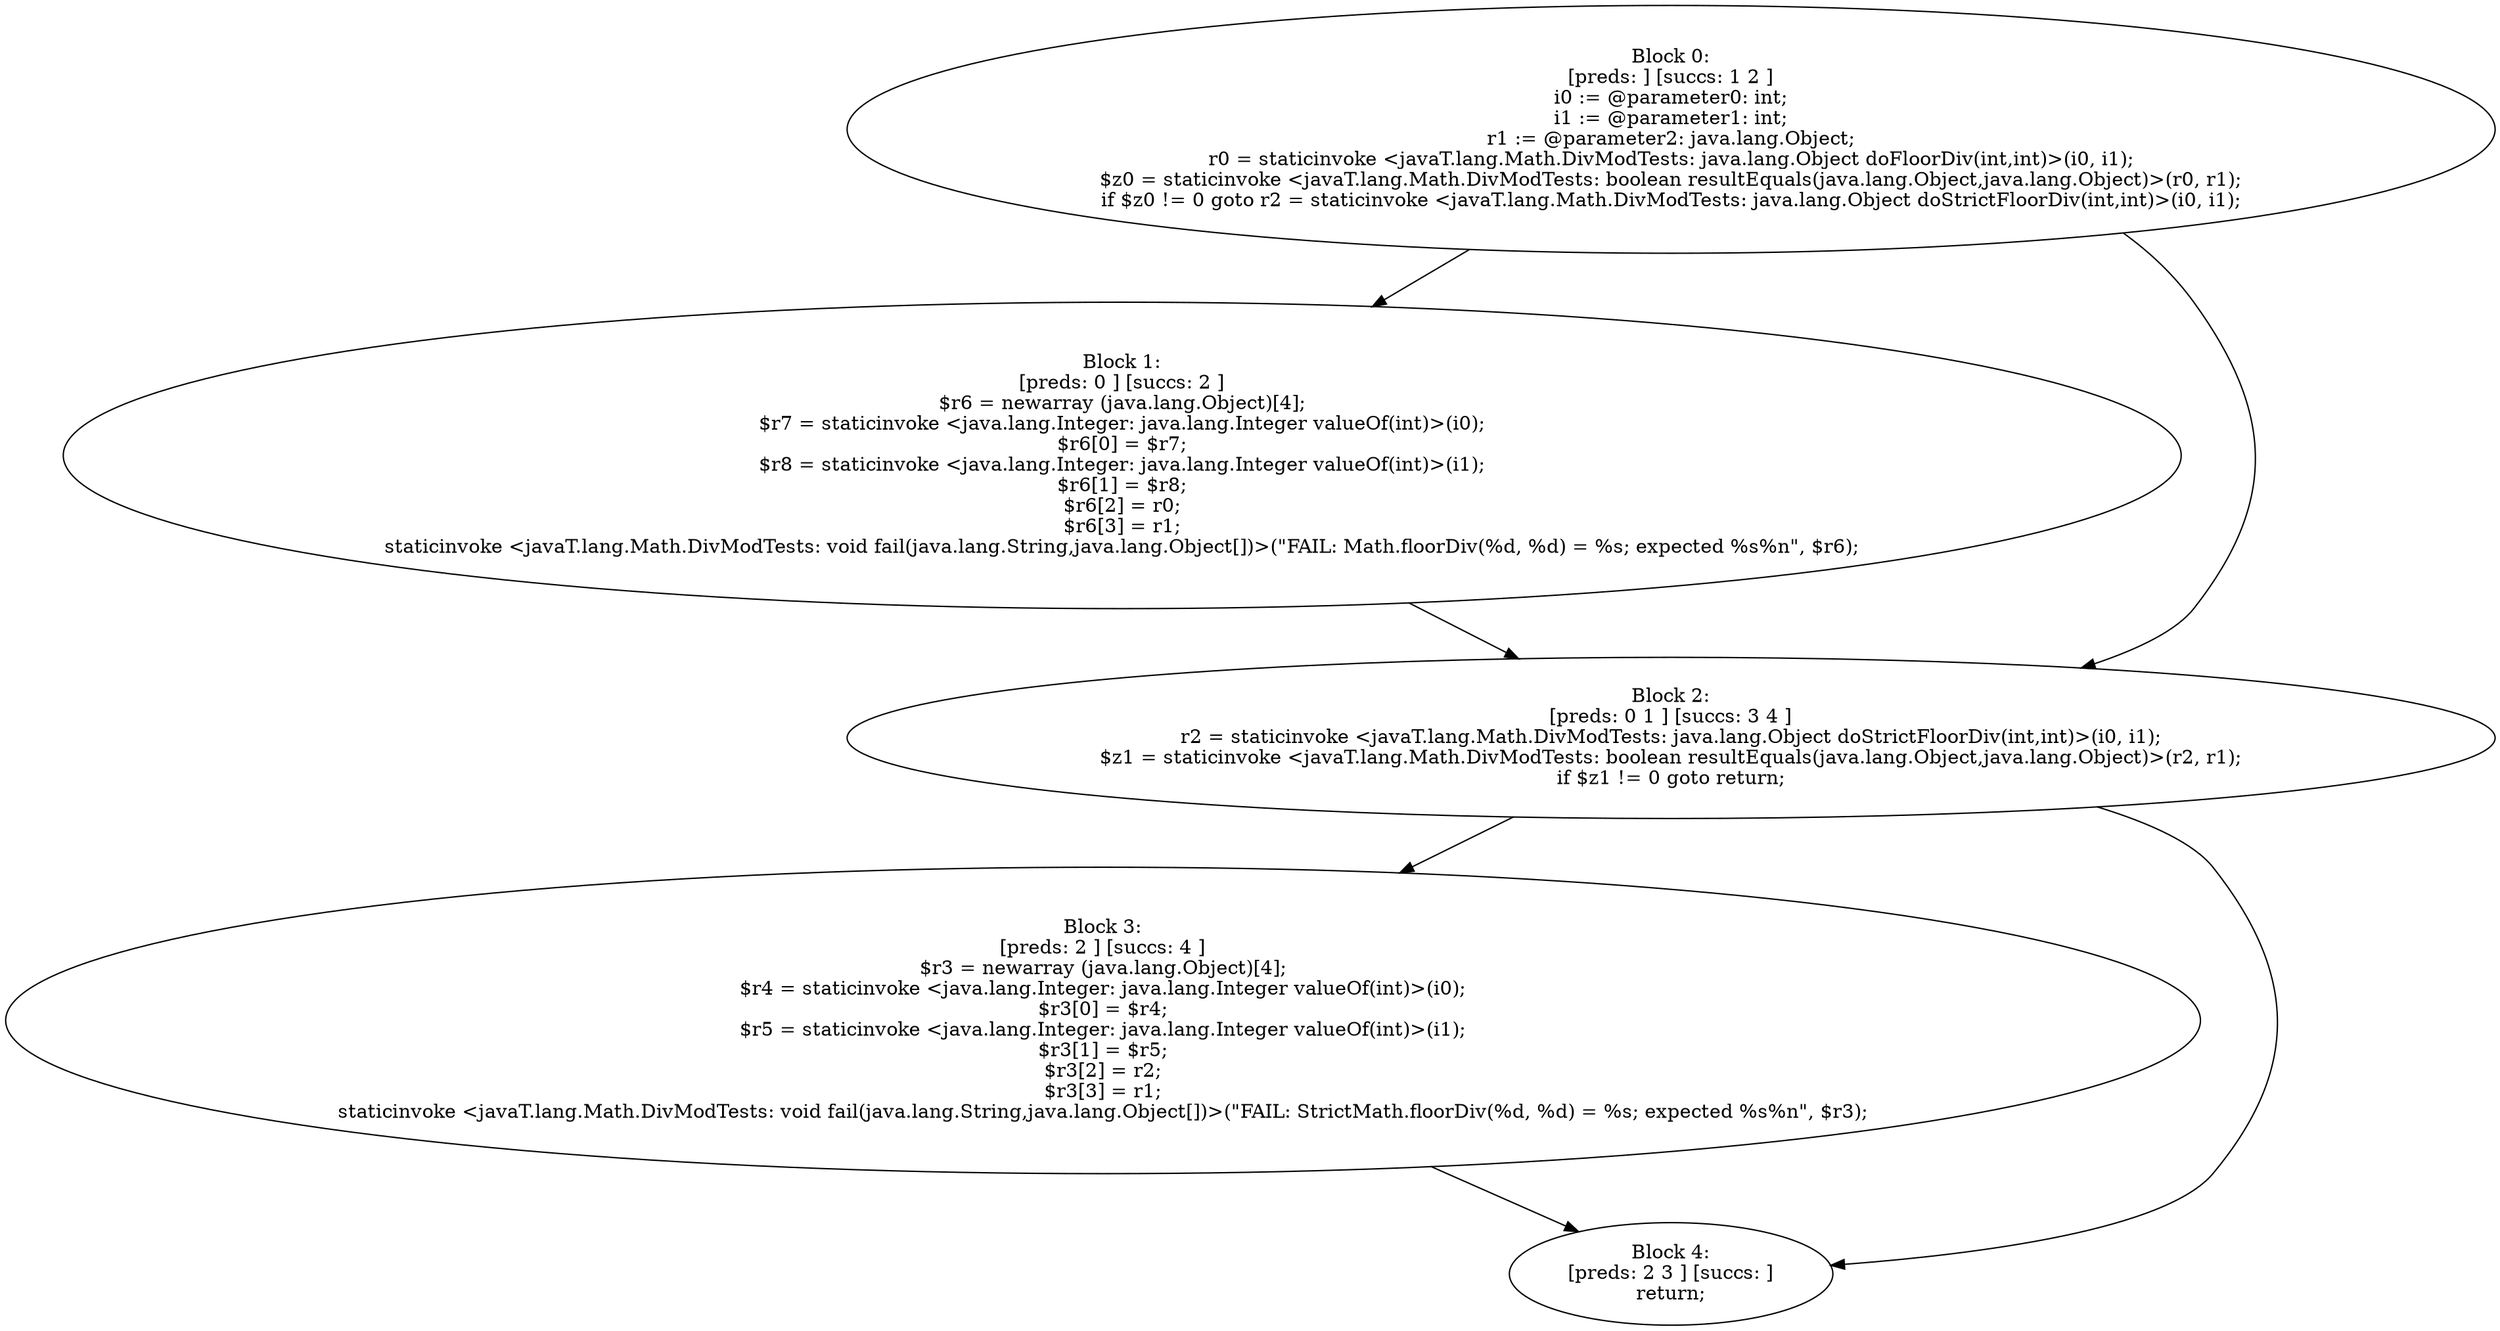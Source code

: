 digraph "unitGraph" {
    "Block 0:
[preds: ] [succs: 1 2 ]
i0 := @parameter0: int;
i1 := @parameter1: int;
r1 := @parameter2: java.lang.Object;
r0 = staticinvoke <javaT.lang.Math.DivModTests: java.lang.Object doFloorDiv(int,int)>(i0, i1);
$z0 = staticinvoke <javaT.lang.Math.DivModTests: boolean resultEquals(java.lang.Object,java.lang.Object)>(r0, r1);
if $z0 != 0 goto r2 = staticinvoke <javaT.lang.Math.DivModTests: java.lang.Object doStrictFloorDiv(int,int)>(i0, i1);
"
    "Block 1:
[preds: 0 ] [succs: 2 ]
$r6 = newarray (java.lang.Object)[4];
$r7 = staticinvoke <java.lang.Integer: java.lang.Integer valueOf(int)>(i0);
$r6[0] = $r7;
$r8 = staticinvoke <java.lang.Integer: java.lang.Integer valueOf(int)>(i1);
$r6[1] = $r8;
$r6[2] = r0;
$r6[3] = r1;
staticinvoke <javaT.lang.Math.DivModTests: void fail(java.lang.String,java.lang.Object[])>(\"FAIL: Math.floorDiv(%d, %d) = %s; expected %s%n\", $r6);
"
    "Block 2:
[preds: 0 1 ] [succs: 3 4 ]
r2 = staticinvoke <javaT.lang.Math.DivModTests: java.lang.Object doStrictFloorDiv(int,int)>(i0, i1);
$z1 = staticinvoke <javaT.lang.Math.DivModTests: boolean resultEquals(java.lang.Object,java.lang.Object)>(r2, r1);
if $z1 != 0 goto return;
"
    "Block 3:
[preds: 2 ] [succs: 4 ]
$r3 = newarray (java.lang.Object)[4];
$r4 = staticinvoke <java.lang.Integer: java.lang.Integer valueOf(int)>(i0);
$r3[0] = $r4;
$r5 = staticinvoke <java.lang.Integer: java.lang.Integer valueOf(int)>(i1);
$r3[1] = $r5;
$r3[2] = r2;
$r3[3] = r1;
staticinvoke <javaT.lang.Math.DivModTests: void fail(java.lang.String,java.lang.Object[])>(\"FAIL: StrictMath.floorDiv(%d, %d) = %s; expected %s%n\", $r3);
"
    "Block 4:
[preds: 2 3 ] [succs: ]
return;
"
    "Block 0:
[preds: ] [succs: 1 2 ]
i0 := @parameter0: int;
i1 := @parameter1: int;
r1 := @parameter2: java.lang.Object;
r0 = staticinvoke <javaT.lang.Math.DivModTests: java.lang.Object doFloorDiv(int,int)>(i0, i1);
$z0 = staticinvoke <javaT.lang.Math.DivModTests: boolean resultEquals(java.lang.Object,java.lang.Object)>(r0, r1);
if $z0 != 0 goto r2 = staticinvoke <javaT.lang.Math.DivModTests: java.lang.Object doStrictFloorDiv(int,int)>(i0, i1);
"->"Block 1:
[preds: 0 ] [succs: 2 ]
$r6 = newarray (java.lang.Object)[4];
$r7 = staticinvoke <java.lang.Integer: java.lang.Integer valueOf(int)>(i0);
$r6[0] = $r7;
$r8 = staticinvoke <java.lang.Integer: java.lang.Integer valueOf(int)>(i1);
$r6[1] = $r8;
$r6[2] = r0;
$r6[3] = r1;
staticinvoke <javaT.lang.Math.DivModTests: void fail(java.lang.String,java.lang.Object[])>(\"FAIL: Math.floorDiv(%d, %d) = %s; expected %s%n\", $r6);
";
    "Block 0:
[preds: ] [succs: 1 2 ]
i0 := @parameter0: int;
i1 := @parameter1: int;
r1 := @parameter2: java.lang.Object;
r0 = staticinvoke <javaT.lang.Math.DivModTests: java.lang.Object doFloorDiv(int,int)>(i0, i1);
$z0 = staticinvoke <javaT.lang.Math.DivModTests: boolean resultEquals(java.lang.Object,java.lang.Object)>(r0, r1);
if $z0 != 0 goto r2 = staticinvoke <javaT.lang.Math.DivModTests: java.lang.Object doStrictFloorDiv(int,int)>(i0, i1);
"->"Block 2:
[preds: 0 1 ] [succs: 3 4 ]
r2 = staticinvoke <javaT.lang.Math.DivModTests: java.lang.Object doStrictFloorDiv(int,int)>(i0, i1);
$z1 = staticinvoke <javaT.lang.Math.DivModTests: boolean resultEquals(java.lang.Object,java.lang.Object)>(r2, r1);
if $z1 != 0 goto return;
";
    "Block 1:
[preds: 0 ] [succs: 2 ]
$r6 = newarray (java.lang.Object)[4];
$r7 = staticinvoke <java.lang.Integer: java.lang.Integer valueOf(int)>(i0);
$r6[0] = $r7;
$r8 = staticinvoke <java.lang.Integer: java.lang.Integer valueOf(int)>(i1);
$r6[1] = $r8;
$r6[2] = r0;
$r6[3] = r1;
staticinvoke <javaT.lang.Math.DivModTests: void fail(java.lang.String,java.lang.Object[])>(\"FAIL: Math.floorDiv(%d, %d) = %s; expected %s%n\", $r6);
"->"Block 2:
[preds: 0 1 ] [succs: 3 4 ]
r2 = staticinvoke <javaT.lang.Math.DivModTests: java.lang.Object doStrictFloorDiv(int,int)>(i0, i1);
$z1 = staticinvoke <javaT.lang.Math.DivModTests: boolean resultEquals(java.lang.Object,java.lang.Object)>(r2, r1);
if $z1 != 0 goto return;
";
    "Block 2:
[preds: 0 1 ] [succs: 3 4 ]
r2 = staticinvoke <javaT.lang.Math.DivModTests: java.lang.Object doStrictFloorDiv(int,int)>(i0, i1);
$z1 = staticinvoke <javaT.lang.Math.DivModTests: boolean resultEquals(java.lang.Object,java.lang.Object)>(r2, r1);
if $z1 != 0 goto return;
"->"Block 3:
[preds: 2 ] [succs: 4 ]
$r3 = newarray (java.lang.Object)[4];
$r4 = staticinvoke <java.lang.Integer: java.lang.Integer valueOf(int)>(i0);
$r3[0] = $r4;
$r5 = staticinvoke <java.lang.Integer: java.lang.Integer valueOf(int)>(i1);
$r3[1] = $r5;
$r3[2] = r2;
$r3[3] = r1;
staticinvoke <javaT.lang.Math.DivModTests: void fail(java.lang.String,java.lang.Object[])>(\"FAIL: StrictMath.floorDiv(%d, %d) = %s; expected %s%n\", $r3);
";
    "Block 2:
[preds: 0 1 ] [succs: 3 4 ]
r2 = staticinvoke <javaT.lang.Math.DivModTests: java.lang.Object doStrictFloorDiv(int,int)>(i0, i1);
$z1 = staticinvoke <javaT.lang.Math.DivModTests: boolean resultEquals(java.lang.Object,java.lang.Object)>(r2, r1);
if $z1 != 0 goto return;
"->"Block 4:
[preds: 2 3 ] [succs: ]
return;
";
    "Block 3:
[preds: 2 ] [succs: 4 ]
$r3 = newarray (java.lang.Object)[4];
$r4 = staticinvoke <java.lang.Integer: java.lang.Integer valueOf(int)>(i0);
$r3[0] = $r4;
$r5 = staticinvoke <java.lang.Integer: java.lang.Integer valueOf(int)>(i1);
$r3[1] = $r5;
$r3[2] = r2;
$r3[3] = r1;
staticinvoke <javaT.lang.Math.DivModTests: void fail(java.lang.String,java.lang.Object[])>(\"FAIL: StrictMath.floorDiv(%d, %d) = %s; expected %s%n\", $r3);
"->"Block 4:
[preds: 2 3 ] [succs: ]
return;
";
}
